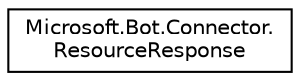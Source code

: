 digraph "Graphical Class Hierarchy"
{
  edge [fontname="Helvetica",fontsize="10",labelfontname="Helvetica",labelfontsize="10"];
  node [fontname="Helvetica",fontsize="10",shape=record];
  rankdir="LR";
  Node1 [label="Microsoft.Bot.Connector.\lResourceResponse",height=0.2,width=0.4,color="black", fillcolor="white", style="filled",URL="$de/df8/class_microsoft_1_1_bot_1_1_connector_1_1_resource_response.html"];
}
